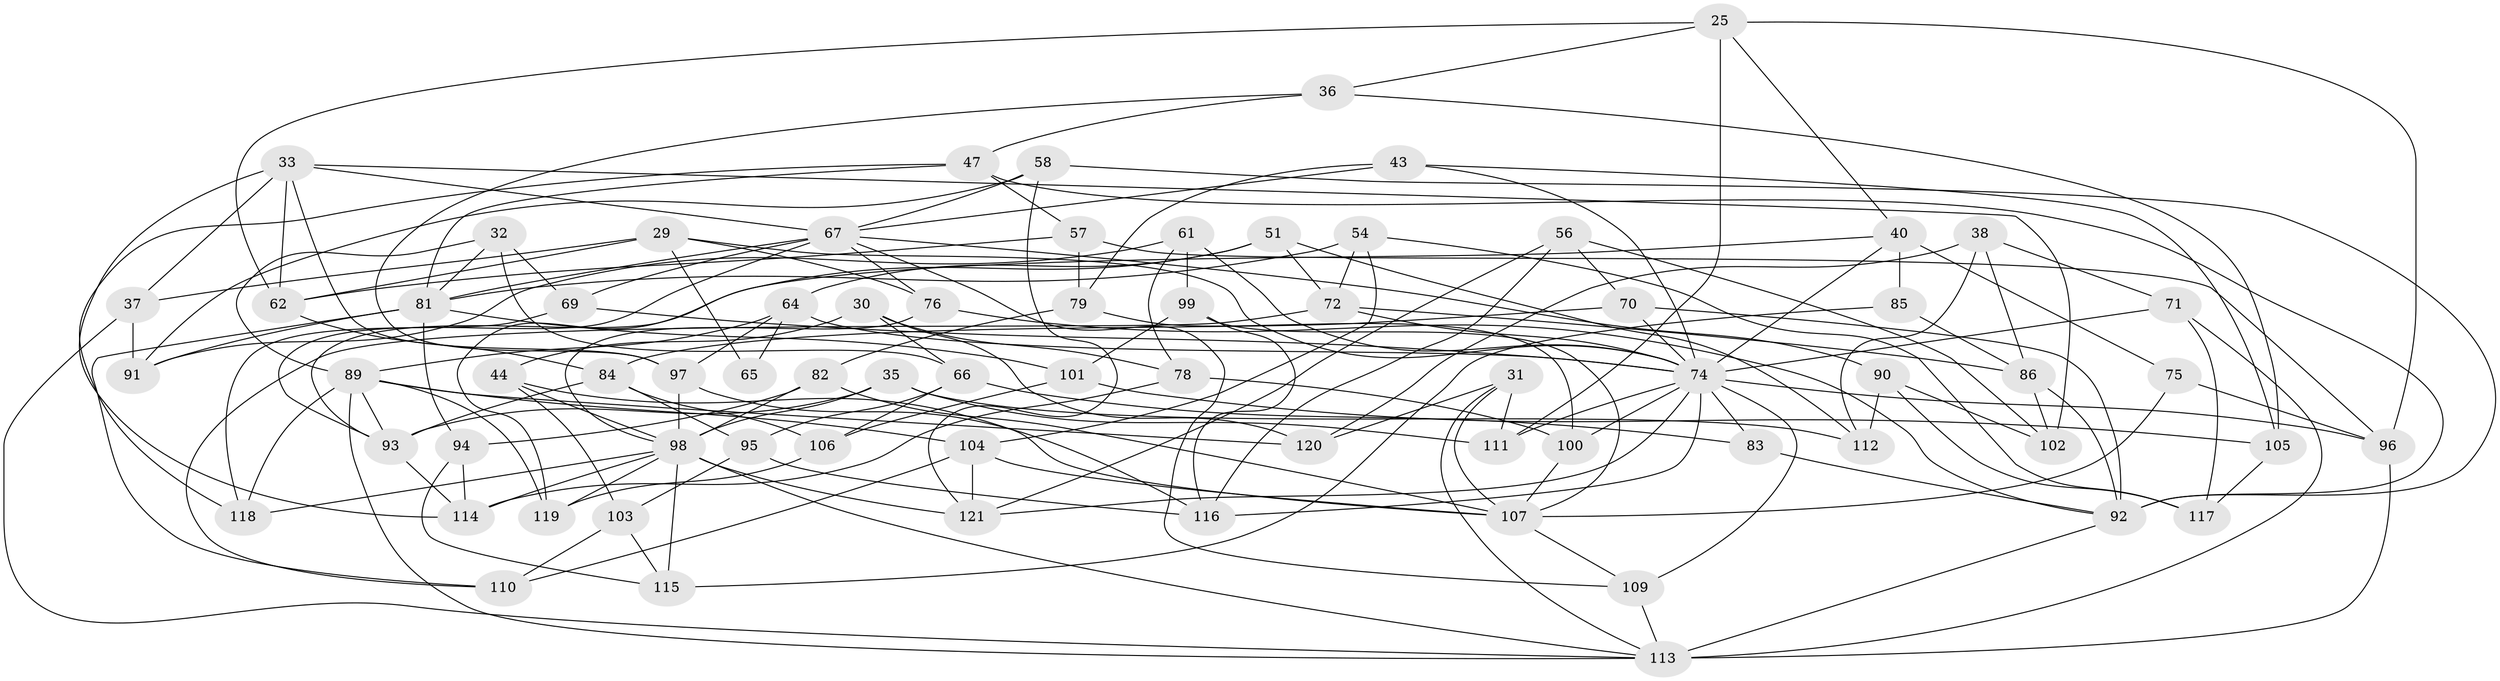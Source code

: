 // original degree distribution, {4: 1.0}
// Generated by graph-tools (version 1.1) at 2025/04/03/04/25 22:04:18]
// undirected, 72 vertices, 173 edges
graph export_dot {
graph [start="1"]
  node [color=gray90,style=filled];
  25 [super="+4"];
  29 [super="+27"];
  30;
  31;
  32;
  33 [super="+2+10"];
  35;
  36;
  37;
  38;
  40 [super="+3"];
  43;
  44;
  47 [super="+24"];
  51;
  54;
  56;
  57;
  58;
  61;
  62 [super="+55"];
  64 [super="+20"];
  65;
  66 [super="+63"];
  67 [super="+42+46"];
  69;
  70;
  71;
  72 [super="+6"];
  74 [super="+12+18+50+59"];
  75;
  76;
  78;
  79;
  81 [super="+11+14"];
  82;
  83;
  84 [super="+45"];
  85;
  86 [super="+73"];
  89 [super="+9+19"];
  90;
  91;
  92 [super="+15+87"];
  93 [super="+41"];
  94;
  95;
  96 [super="+8+52+53"];
  97 [super="+34"];
  98 [super="+22+49"];
  99;
  100;
  101;
  102;
  103;
  104 [super="+21"];
  105;
  106;
  107 [super="+17+26"];
  109;
  110;
  111 [super="+60"];
  112;
  113 [super="+5+77+68"];
  114 [super="+108"];
  115;
  116 [super="+80"];
  117;
  118;
  119;
  120;
  121 [super="+88"];
  25 -- 36;
  25 -- 40;
  25 -- 111 [weight=2];
  25 -- 62;
  25 -- 96;
  29 -- 62;
  29 -- 65 [weight=2];
  29 -- 76;
  29 -- 37;
  29 -- 74;
  30 -- 44;
  30 -- 120;
  30 -- 78;
  30 -- 66;
  31 -- 111;
  31 -- 107;
  31 -- 120;
  31 -- 113;
  32 -- 81;
  32 -- 69;
  32 -- 66;
  32 -- 89;
  33 -- 102;
  33 -- 67 [weight=2];
  33 -- 62 [weight=2];
  33 -- 37;
  33 -- 114;
  33 -- 97;
  35 -- 112;
  35 -- 111;
  35 -- 93;
  35 -- 98;
  36 -- 97;
  36 -- 105;
  36 -- 47;
  37 -- 91;
  37 -- 113;
  38 -- 86;
  38 -- 71;
  38 -- 112;
  38 -- 120;
  40 -- 85 [weight=2];
  40 -- 75;
  40 -- 93;
  40 -- 74;
  43 -- 105;
  43 -- 79;
  43 -- 74;
  43 -- 67;
  44 -- 103;
  44 -- 98;
  44 -- 107;
  47 -- 118;
  47 -- 81;
  47 -- 92 [weight=2];
  47 -- 57;
  51 -- 72;
  51 -- 64;
  51 -- 119;
  51 -- 112;
  54 -- 117;
  54 -- 72;
  54 -- 81;
  54 -- 104;
  56 -- 70;
  56 -- 102;
  56 -- 116;
  56 -- 121;
  57 -- 62;
  57 -- 96;
  57 -- 79;
  58 -- 91;
  58 -- 121;
  58 -- 92;
  58 -- 67;
  61 -- 78;
  61 -- 99;
  61 -- 91;
  61 -- 74;
  62 -- 84;
  64 -- 65 [weight=2];
  64 -- 97;
  64 -- 74;
  64 -- 89;
  66 -- 83 [weight=2];
  66 -- 106;
  66 -- 95;
  67 -- 76;
  67 -- 109;
  67 -- 69;
  67 -- 93;
  67 -- 81;
  67 -- 90;
  69 -- 118;
  69 -- 74;
  70 -- 92;
  70 -- 84;
  70 -- 74;
  71 -- 113;
  71 -- 117;
  71 -- 74;
  72 -- 86 [weight=2];
  72 -- 110;
  72 -- 74;
  74 -- 96 [weight=3];
  74 -- 116 [weight=2];
  74 -- 100;
  74 -- 109;
  74 -- 111 [weight=2];
  74 -- 83;
  74 -- 121;
  75 -- 96 [weight=2];
  75 -- 107;
  76 -- 92;
  76 -- 98;
  78 -- 114;
  78 -- 100;
  79 -- 100;
  79 -- 82;
  81 -- 101;
  81 -- 110;
  81 -- 91;
  81 -- 94;
  82 -- 107;
  82 -- 94;
  82 -- 98;
  83 -- 92;
  84 -- 95;
  84 -- 93 [weight=2];
  84 -- 106;
  85 -- 115;
  85 -- 86;
  86 -- 102;
  86 -- 92;
  89 -- 118;
  89 -- 119;
  89 -- 113;
  89 -- 120;
  89 -- 93;
  89 -- 104;
  90 -- 112;
  90 -- 102;
  90 -- 117;
  92 -- 113;
  93 -- 114 [weight=2];
  94 -- 115;
  94 -- 114;
  95 -- 103;
  95 -- 116;
  96 -- 113 [weight=3];
  97 -- 98 [weight=2];
  97 -- 116;
  98 -- 114;
  98 -- 121;
  98 -- 115;
  98 -- 113;
  98 -- 118;
  98 -- 119;
  99 -- 101;
  99 -- 107;
  99 -- 116;
  100 -- 107;
  101 -- 105;
  101 -- 106;
  103 -- 115;
  103 -- 110;
  104 -- 121 [weight=2];
  104 -- 110;
  104 -- 107;
  105 -- 117;
  106 -- 119;
  107 -- 109;
  109 -- 113;
}
